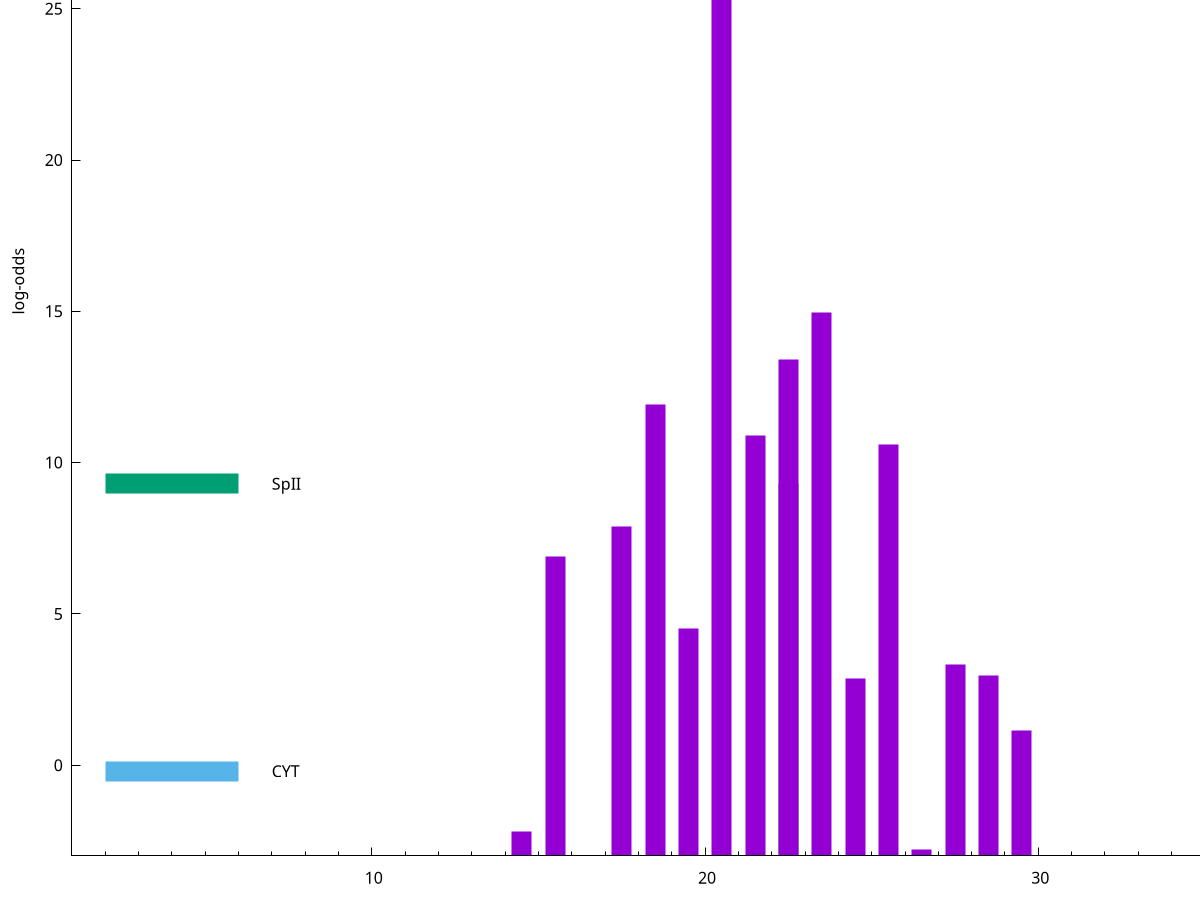 set title "LipoP predictions for SRR4017833.gff"
set size 2., 1.4
set xrange [1:70] 
set mxtics 10
set yrange [-3:35]
set y2range [0:38]
set ylabel "log-odds"
set term postscript eps color solid "Helvetica" 30
set output "SRR4017833.gff82.eps"
set arrow from 2,28.9543 to 6,28.9543 nohead lt 1 lw 20
set label "SpI" at 7,28.9543
set arrow from 2,9.3014 to 6,9.3014 nohead lt 2 lw 20
set label "SpII" at 7,9.3014
set arrow from 2,-0.200913 to 6,-0.200913 nohead lt 3 lw 20
set label "CYT" at 7,-0.200913
set arrow from 2,28.9543 to 6,28.9543 nohead lt 1 lw 20
set label "SpI" at 7,28.9543
# NOTE: The scores below are the log-odds scores with the threshold
# NOTE: subtracted (a hack to make gnuplot make the histogram all
# NOTE: look nice).
plot "-" axes x1y2 title "" with impulses lt 2 lw 20, "-" axes x1y2 title "" with impulses lt 1 lw 20
22.500000 12.301400
e
20.500000 31.954200
23.500000 17.975700
22.500000 16.397700
18.500000 14.929500
21.500000 13.893400
25.500000 13.614400
17.500000 10.892260
15.500000 9.887870
19.500000 7.507760
27.500000 6.322960
28.500000 5.952390
24.500000 5.877770
29.500000 4.142320
14.500000 0.816520
26.500000 0.223430
e
exit
